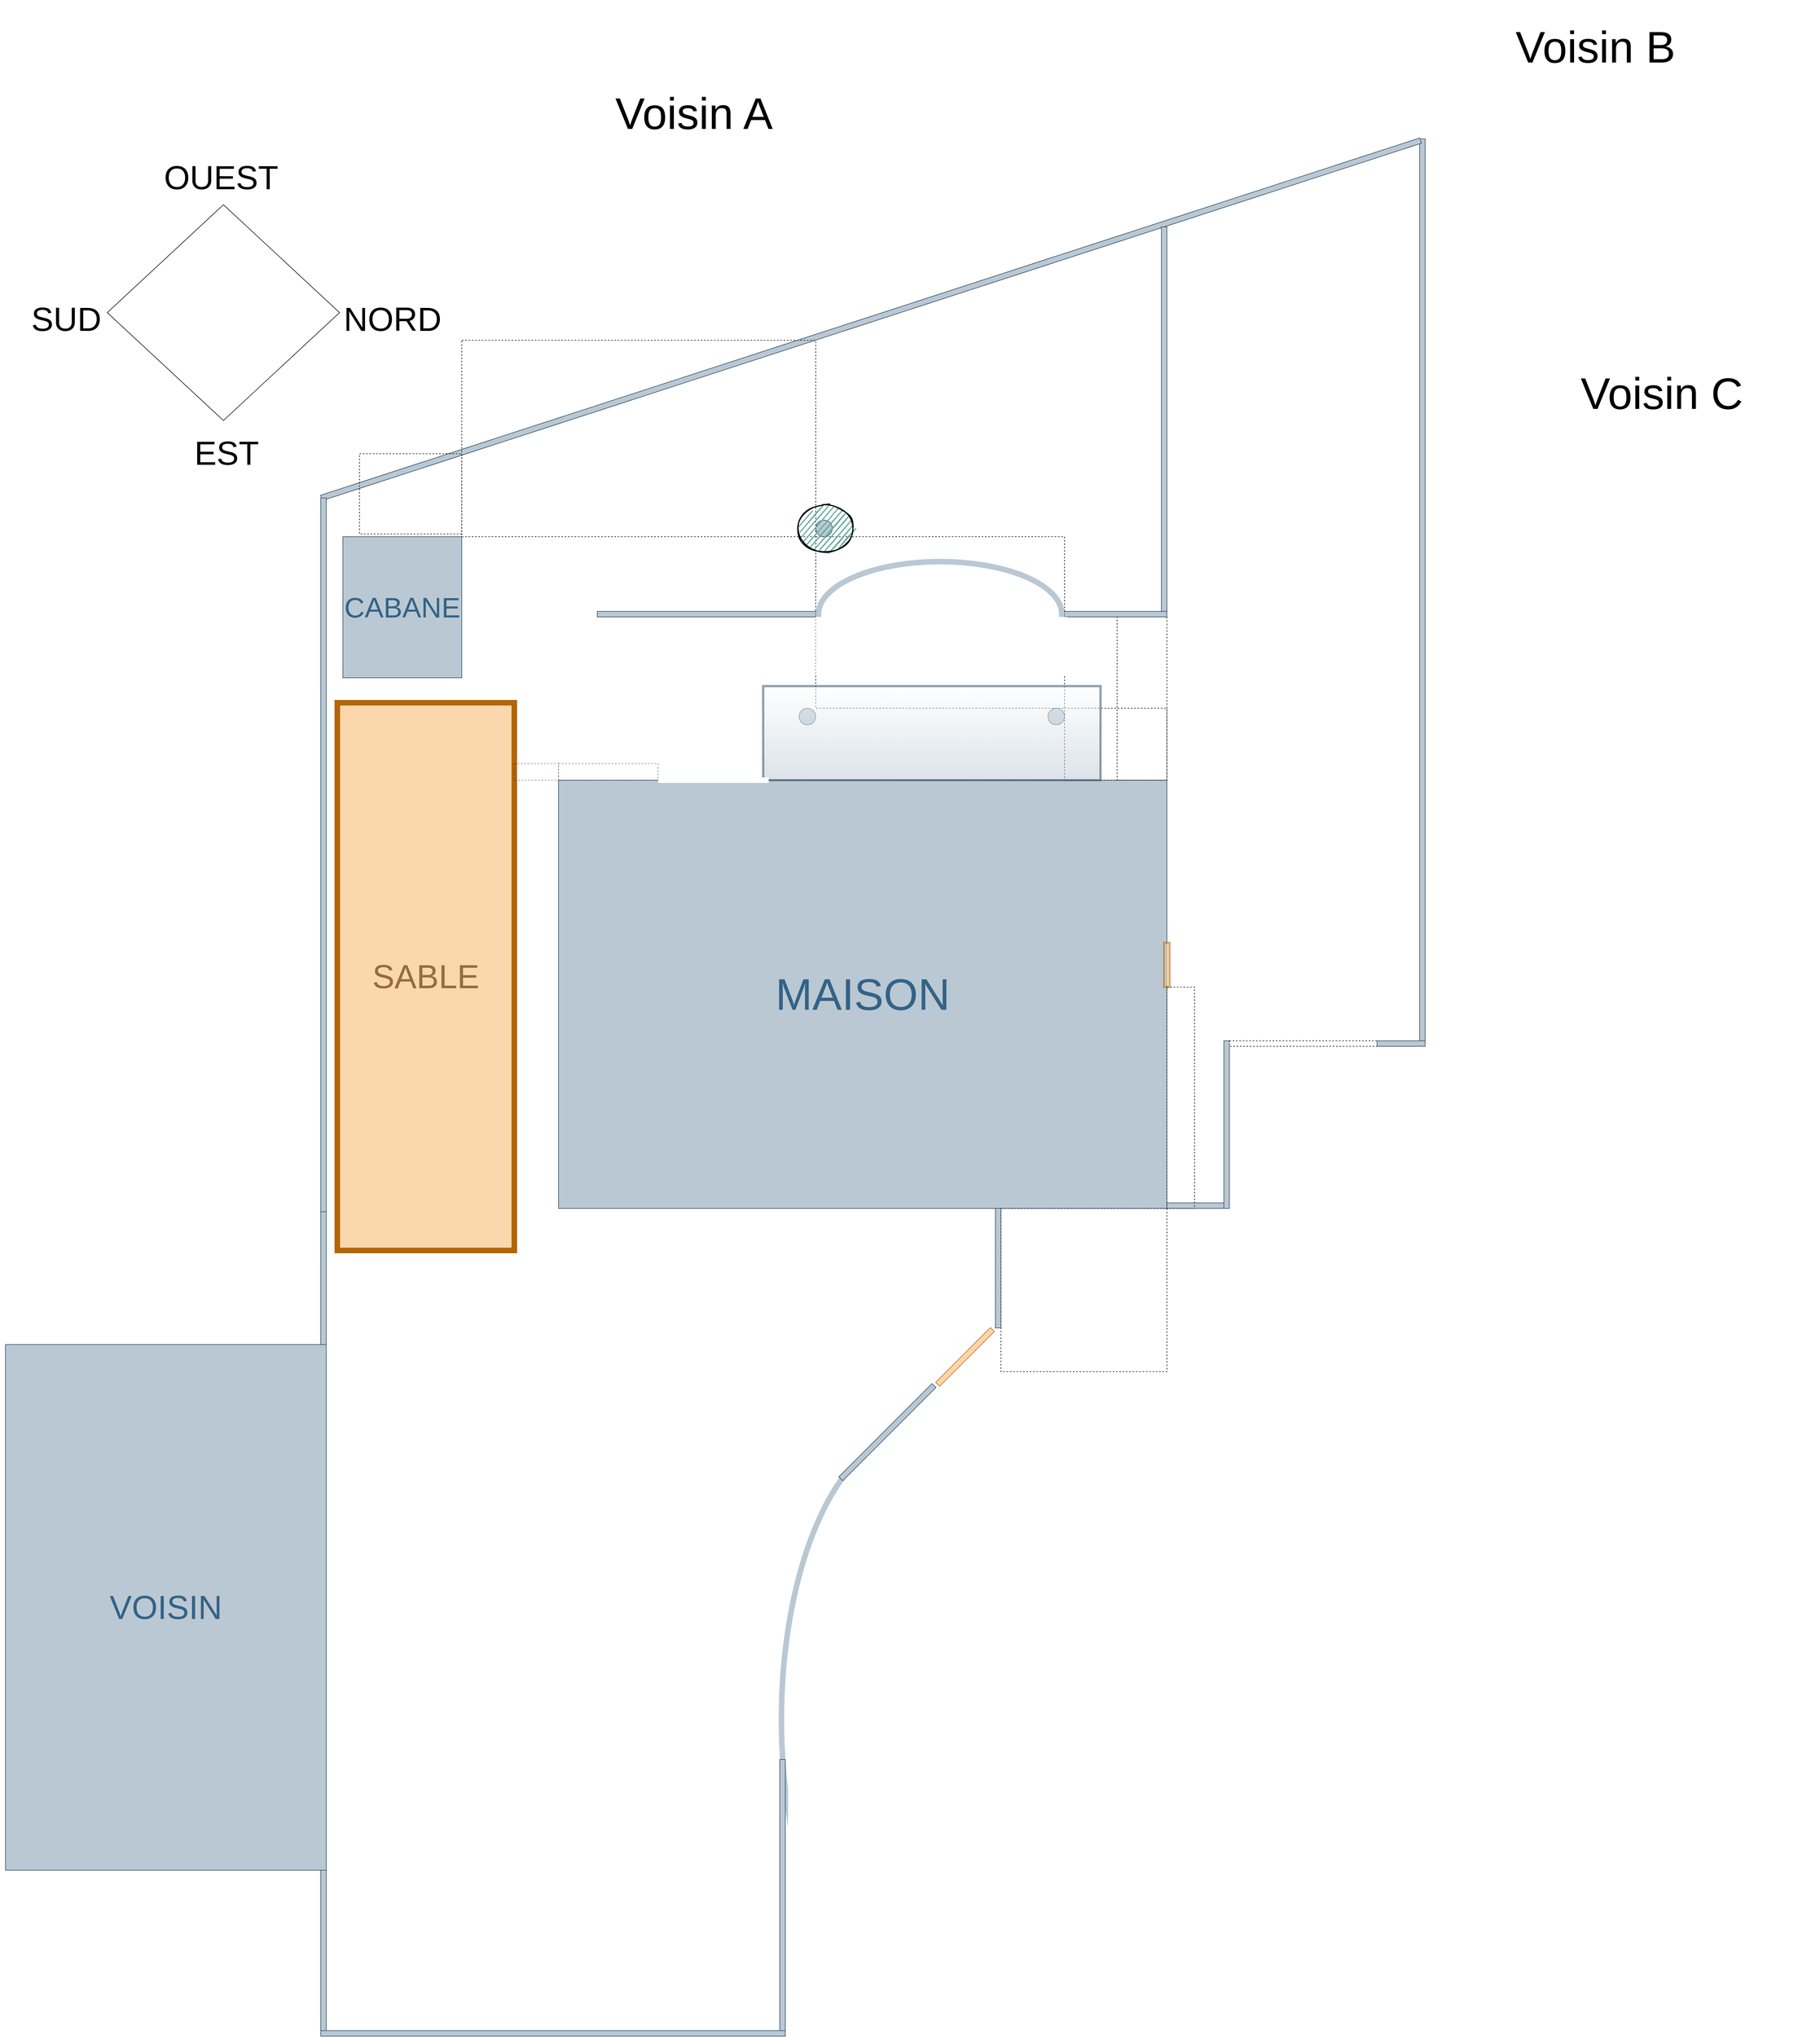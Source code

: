<mxfile version="15.0.3" type="github">
  <diagram id="zNUnhzf_3ryz4yMKdnoP" name="Page-1">
    <mxGraphModel dx="7960" dy="4755" grid="1" gridSize="10" guides="1" tooltips="1" connect="1" arrows="1" fold="1" page="1" pageScale="1" pageWidth="850" pageHeight="1100" math="0" shadow="0">
      <root>
        <mxCell id="0" />
        <mxCell id="1" parent="0" />
        <mxCell id="E6hOL01ywgg8zI464BMU-56" value="" style="ellipse;whiteSpace=wrap;html=1;sketch=0;strokeWidth=10;strokeColor=#BAC8D3;fillColor=none;" parent="1" vertex="1">
          <mxGeometry x="643" y="1503" width="470" height="1030" as="geometry" />
        </mxCell>
        <mxCell id="E6hOL01ywgg8zI464BMU-1" value="&lt;font style=&quot;font-size: 80px&quot; color=&quot;#336387&quot;&gt;MAISON&lt;/font&gt;" style="rounded=0;whiteSpace=wrap;html=1;fillColor=#bac8d3;strokeColor=#23445d;" parent="1" vertex="1">
          <mxGeometry x="240" y="320" width="1100" height="774" as="geometry" />
        </mxCell>
        <mxCell id="E6hOL01ywgg8zI464BMU-12" value="&lt;font style=&quot;font-size: 51px&quot; color=&quot;#336387&quot;&gt;CABANE&lt;/font&gt;" style="rounded=0;whiteSpace=wrap;html=1;fillColor=#bac8d3;strokeColor=#23445d;" parent="1" vertex="1">
          <mxGeometry x="-150" y="-120" width="215" height="255" as="geometry" />
        </mxCell>
        <mxCell id="E6hOL01ywgg8zI464BMU-13" value="" style="rounded=0;whiteSpace=wrap;html=1;fillColor=#bac8d3;strokeColor=#23445d;rotation=0;" parent="1" vertex="1">
          <mxGeometry x="1797" y="-839" width="10" height="1640" as="geometry" />
        </mxCell>
        <mxCell id="E6hOL01ywgg8zI464BMU-14" value="" style="rounded=0;whiteSpace=wrap;html=1;fillColor=#bac8d3;strokeColor=#23445d;rotation=0;" parent="1" vertex="1">
          <mxGeometry x="1443" y="791" width="10" height="303" as="geometry" />
        </mxCell>
        <mxCell id="E6hOL01ywgg8zI464BMU-15" value="" style="rounded=0;whiteSpace=wrap;html=1;fillColor=#bac8d3;strokeColor=#23445d;rotation=0;" parent="1" vertex="1">
          <mxGeometry x="1340" y="1084" width="103" height="10" as="geometry" />
        </mxCell>
        <mxCell id="E6hOL01ywgg8zI464BMU-16" value="" style="rounded=0;whiteSpace=wrap;html=1;rotation=0;dashed=1;" parent="1" vertex="1">
          <mxGeometry x="1453" y="791" width="267" height="10" as="geometry" />
        </mxCell>
        <mxCell id="E6hOL01ywgg8zI464BMU-17" value="" style="rounded=0;whiteSpace=wrap;html=1;fillColor=#bac8d3;strokeColor=#23445d;rotation=0;" parent="1" vertex="1">
          <mxGeometry x="1720" y="791" width="87" height="10" as="geometry" />
        </mxCell>
        <mxCell id="E6hOL01ywgg8zI464BMU-18" value="" style="rounded=0;whiteSpace=wrap;html=1;fillColor=#bac8d3;strokeColor=#23445d;rotation=342;" parent="1" vertex="1">
          <mxGeometry x="-240" y="-518" width="2090" height="10" as="geometry" />
        </mxCell>
        <mxCell id="E6hOL01ywgg8zI464BMU-19" value="" style="ellipse;whiteSpace=wrap;html=1;aspect=fixed;fillColor=#bac8d3;strokeColor=#23445d;" parent="1" vertex="1">
          <mxGeometry x="1125" y="190" width="30" height="30" as="geometry" />
        </mxCell>
        <mxCell id="E6hOL01ywgg8zI464BMU-20" value="" style="rounded=0;whiteSpace=wrap;html=1;dashed=1;fillColor=none;" parent="1" vertex="1">
          <mxGeometry x="1155" y="190" width="185" height="130" as="geometry" />
        </mxCell>
        <mxCell id="E6hOL01ywgg8zI464BMU-21" value="" style="rounded=0;whiteSpace=wrap;html=1;dashed=1;fillColor=none;" parent="1" vertex="1">
          <mxGeometry x="705" y="-120" width="450" height="310" as="geometry" />
        </mxCell>
        <mxCell id="E6hOL01ywgg8zI464BMU-22" value="" style="ellipse;whiteSpace=wrap;html=1;aspect=fixed;fillColor=#bac8d3;strokeColor=#23445d;" parent="1" vertex="1">
          <mxGeometry x="675" y="190" width="30" height="30" as="geometry" />
        </mxCell>
        <mxCell id="E6hOL01ywgg8zI464BMU-23" value="" style="ellipse;whiteSpace=wrap;html=1;aspect=fixed;fillColor=#bac8d3;strokeColor=#23445d;" parent="1" vertex="1">
          <mxGeometry x="705" y="-150" width="30" height="30" as="geometry" />
        </mxCell>
        <mxCell id="E6hOL01ywgg8zI464BMU-24" value="" style="rounded=0;whiteSpace=wrap;html=1;dashed=1;fillColor=none;" parent="1" vertex="1">
          <mxGeometry x="1250" y="25" width="90" height="295" as="geometry" />
        </mxCell>
        <mxCell id="E6hOL01ywgg8zI464BMU-25" value="" style="rounded=0;whiteSpace=wrap;html=1;dashed=1;fillColor=none;" parent="1" vertex="1">
          <mxGeometry x="65" y="-475" width="640" height="355" as="geometry" />
        </mxCell>
        <mxCell id="E6hOL01ywgg8zI464BMU-26" value="" style="rounded=0;whiteSpace=wrap;html=1;dashed=1;fillColor=none;" parent="1" vertex="1">
          <mxGeometry x="-120" y="-270" width="185" height="145" as="geometry" />
        </mxCell>
        <mxCell id="E6hOL01ywgg8zI464BMU-27" value="" style="rounded=0;whiteSpace=wrap;html=1;fillColor=#bac8d3;strokeColor=#23445d;rotation=0;" parent="1" vertex="1">
          <mxGeometry x="-190" y="-190" width="10" height="1290" as="geometry" />
        </mxCell>
        <mxCell id="E6hOL01ywgg8zI464BMU-28" value="" style="rounded=0;whiteSpace=wrap;html=1;fillColor=#bac8d3;strokeColor=#23445d;rotation=0;" parent="1" vertex="1">
          <mxGeometry x="1155" y="15" width="185" height="10" as="geometry" />
        </mxCell>
        <mxCell id="E6hOL01ywgg8zI464BMU-31" value="" style="rounded=0;whiteSpace=wrap;html=1;fillColor=#bac8d3;strokeColor=#23445d;rotation=0;" parent="1" vertex="1">
          <mxGeometry x="310" y="15" width="395" height="10" as="geometry" />
        </mxCell>
        <mxCell id="E6hOL01ywgg8zI464BMU-33" value="" style="ellipse;whiteSpace=wrap;html=1;sketch=0;strokeWidth=10;strokeColor=#BAC8D3;fillColor=none;" parent="1" vertex="1">
          <mxGeometry x="710" y="-75" width="440" height="190" as="geometry" />
        </mxCell>
        <mxCell id="E6hOL01ywgg8zI464BMU-34" value="" style="rounded=0;whiteSpace=wrap;html=1;sketch=0;strokeWidth=10;strokeColor=none;" parent="1" vertex="1">
          <mxGeometry x="705" y="25" width="455" height="105" as="geometry" />
        </mxCell>
        <mxCell id="E6hOL01ywgg8zI464BMU-36" value="" style="rounded=0;whiteSpace=wrap;html=1;fillColor=#bac8d3;strokeColor=#23445d;rotation=0;" parent="1" vertex="1">
          <mxGeometry x="1330" y="-680" width="10" height="695" as="geometry" />
        </mxCell>
        <mxCell id="E6hOL01ywgg8zI464BMU-37" value="" style="ellipse;whiteSpace=wrap;html=1;strokeWidth=2;fillWeight=2;hachureGap=8;fillStyle=dots;sketch=1;fillColor=#67AB9F;" parent="1" vertex="1">
          <mxGeometry x="670" y="-177.5" width="105" height="85" as="geometry" />
        </mxCell>
        <mxCell id="E6hOL01ywgg8zI464BMU-38" value="&lt;font style=&quot;font-size: 60px&quot; color=&quot;#336387&quot;&gt;VOISIN&lt;/font&gt;" style="rounded=0;whiteSpace=wrap;html=1;fillColor=#bac8d3;strokeColor=#23445d;" parent="1" vertex="1">
          <mxGeometry x="-760" y="1340" width="580" height="950" as="geometry" />
        </mxCell>
        <mxCell id="E6hOL01ywgg8zI464BMU-39" value="" style="rounded=0;whiteSpace=wrap;html=1;fillColor=#bac8d3;strokeColor=#23445d;rotation=0;" parent="1" vertex="1">
          <mxGeometry x="-190" y="1100" width="10" height="240" as="geometry" />
        </mxCell>
        <mxCell id="E6hOL01ywgg8zI464BMU-40" value="" style="rounded=0;whiteSpace=wrap;html=1;fillColor=#bac8d3;strokeColor=#23445d;gradientColor=#ffffff;gradientDirection=north;opacity=50;strokeWidth=4;" parent="1" vertex="1">
          <mxGeometry x="610" y="150" width="610" height="170" as="geometry" />
        </mxCell>
        <mxCell id="E6hOL01ywgg8zI464BMU-41" value="" style="rounded=0;whiteSpace=wrap;html=1;sketch=0;strokeWidth=4;gradientDirection=north;strokeColor=none;" parent="1" vertex="1">
          <mxGeometry x="420" y="315" width="200" height="10" as="geometry" />
        </mxCell>
        <mxCell id="E6hOL01ywgg8zI464BMU-42" value="" style="rounded=0;whiteSpace=wrap;html=1;sketch=0;strokeWidth=1;gradientDirection=north;opacity=50;dashed=1;fillColor=none;" parent="1" vertex="1">
          <mxGeometry x="240" y="290" width="180" height="30" as="geometry" />
        </mxCell>
        <mxCell id="E6hOL01ywgg8zI464BMU-43" value="" style="rounded=0;whiteSpace=wrap;html=1;sketch=0;strokeColor=#b46504;strokeWidth=4;fillColor=#fad7ac;gradientDirection=north;opacity=50;" parent="1" vertex="1">
          <mxGeometry x="1335" y="614" width="10" height="80" as="geometry" />
        </mxCell>
        <mxCell id="E6hOL01ywgg8zI464BMU-44" value="" style="rounded=0;whiteSpace=wrap;html=1;dashed=1;fillColor=none;" parent="1" vertex="1">
          <mxGeometry x="1340" y="694" width="50" height="400" as="geometry" />
        </mxCell>
        <mxCell id="E6hOL01ywgg8zI464BMU-47" value="&lt;font style=&quot;font-size: 60px&quot; color=&quot;#966B42&quot;&gt;SABLE&lt;/font&gt;" style="rounded=0;whiteSpace=wrap;html=1;fillColor=#fad7ac;strokeColor=#b46504;strokeWidth=10;" parent="1" vertex="1">
          <mxGeometry x="-160" y="180" width="320" height="990" as="geometry" />
        </mxCell>
        <mxCell id="E6hOL01ywgg8zI464BMU-48" value="" style="rounded=0;whiteSpace=wrap;html=1;sketch=0;strokeWidth=1;gradientDirection=north;opacity=50;dashed=1;fillColor=none;" parent="1" vertex="1">
          <mxGeometry x="160" y="290" width="80" height="30" as="geometry" />
        </mxCell>
        <mxCell id="E6hOL01ywgg8zI464BMU-49" value="" style="rounded=0;whiteSpace=wrap;html=1;fillColor=#bac8d3;strokeColor=#23445d;rotation=0;" parent="1" vertex="1">
          <mxGeometry x="-190" y="2290" width="10" height="290" as="geometry" />
        </mxCell>
        <mxCell id="E6hOL01ywgg8zI464BMU-50" value="" style="rounded=0;whiteSpace=wrap;html=1;fillColor=#bac8d3;strokeColor=#23445d;rotation=0;" parent="1" vertex="1">
          <mxGeometry x="-190" y="2580" width="840" height="10" as="geometry" />
        </mxCell>
        <mxCell id="E6hOL01ywgg8zI464BMU-52" value="" style="rounded=0;whiteSpace=wrap;html=1;fillColor=#bac8d3;strokeColor=#23445d;rotation=0;" parent="1" vertex="1">
          <mxGeometry x="1030" y="1094" width="10" height="216" as="geometry" />
        </mxCell>
        <mxCell id="E6hOL01ywgg8zI464BMU-53" value="" style="rounded=0;whiteSpace=wrap;html=1;dashed=1;fillColor=none;" parent="1" vertex="1">
          <mxGeometry x="1040" y="1094" width="300" height="295" as="geometry" />
        </mxCell>
        <mxCell id="E6hOL01ywgg8zI464BMU-54" value="" style="rounded=0;whiteSpace=wrap;html=1;fillColor=#bac8d3;strokeColor=#23445d;rotation=0;" parent="1" vertex="1">
          <mxGeometry x="640" y="2090" width="10" height="490" as="geometry" />
        </mxCell>
        <mxCell id="E6hOL01ywgg8zI464BMU-57" value="" style="rounded=0;whiteSpace=wrap;html=1;dashed=1;sketch=0;strokeWidth=10;gradientDirection=north;strokeColor=none;" parent="1" vertex="1">
          <mxGeometry x="655" y="1960" width="505" height="630" as="geometry" />
        </mxCell>
        <mxCell id="E6hOL01ywgg8zI464BMU-58" value="" style="rounded=0;whiteSpace=wrap;html=1;dashed=1;sketch=0;strokeWidth=10;gradientDirection=north;strokeColor=none;" parent="1" vertex="1">
          <mxGeometry x="760" y="1470" width="505" height="630" as="geometry" />
        </mxCell>
        <mxCell id="E6hOL01ywgg8zI464BMU-59" value="" style="rounded=0;whiteSpace=wrap;html=1;fillColor=#bac8d3;strokeColor=#23445d;rotation=45;" parent="1" vertex="1">
          <mxGeometry x="829.64" y="1379.14" width="10" height="238.43" as="geometry" />
        </mxCell>
        <mxCell id="E6hOL01ywgg8zI464BMU-60" value="" style="rounded=0;whiteSpace=wrap;html=1;fillColor=#fad7ac;strokeColor=#b46504;rotation=45;" parent="1" vertex="1">
          <mxGeometry x="970" y="1292.43" width="10" height="140" as="geometry" />
        </mxCell>
        <mxCell id="_qn_1z8iGBgsB7GB07yJ-1" value="&lt;font style=&quot;font-size: 80px&quot;&gt;Voisin A&lt;/font&gt;" style="text;html=1;strokeColor=none;fillColor=none;align=center;verticalAlign=middle;whiteSpace=wrap;rounded=0;" vertex="1" parent="1">
          <mxGeometry x="200" y="-970" width="570" height="170" as="geometry" />
        </mxCell>
        <mxCell id="_qn_1z8iGBgsB7GB07yJ-2" value="&lt;font style=&quot;font-size: 80px&quot;&gt;Voisin B&lt;/font&gt;" style="text;html=1;strokeColor=none;fillColor=none;align=center;verticalAlign=middle;whiteSpace=wrap;rounded=0;" vertex="1" parent="1">
          <mxGeometry x="1830" y="-1090" width="570" height="170" as="geometry" />
        </mxCell>
        <mxCell id="_qn_1z8iGBgsB7GB07yJ-3" value="&lt;font style=&quot;font-size: 80px&quot;&gt;Voisin C&lt;/font&gt;" style="text;html=1;strokeColor=none;fillColor=none;align=center;verticalAlign=middle;whiteSpace=wrap;rounded=0;" vertex="1" parent="1">
          <mxGeometry x="1950" y="-464" width="570" height="170" as="geometry" />
        </mxCell>
        <mxCell id="_qn_1z8iGBgsB7GB07yJ-5" value="" style="rhombus;whiteSpace=wrap;html=1;" vertex="1" parent="1">
          <mxGeometry x="-576" y="-720" width="420" height="390" as="geometry" />
        </mxCell>
        <mxCell id="_qn_1z8iGBgsB7GB07yJ-7" value="&lt;font style=&quot;font-size: 60px&quot;&gt;SUD&lt;/font&gt;" style="text;html=1;strokeColor=none;fillColor=none;align=center;verticalAlign=middle;whiteSpace=wrap;rounded=0;" vertex="1" parent="1">
          <mxGeometry x="-770" y="-562" width="240" height="98" as="geometry" />
        </mxCell>
        <mxCell id="_qn_1z8iGBgsB7GB07yJ-8" value="&lt;font style=&quot;font-size: 60px&quot;&gt;EST&lt;/font&gt;" style="text;html=1;strokeColor=none;fillColor=none;align=center;verticalAlign=middle;whiteSpace=wrap;rounded=0;" vertex="1" parent="1">
          <mxGeometry x="-480" y="-320" width="240" height="98" as="geometry" />
        </mxCell>
        <mxCell id="_qn_1z8iGBgsB7GB07yJ-9" value="&lt;font style=&quot;font-size: 60px&quot;&gt;OUEST&lt;/font&gt;" style="text;html=1;strokeColor=none;fillColor=none;align=center;verticalAlign=middle;whiteSpace=wrap;rounded=0;" vertex="1" parent="1">
          <mxGeometry x="-490" y="-818" width="240" height="98" as="geometry" />
        </mxCell>
        <mxCell id="_qn_1z8iGBgsB7GB07yJ-10" value="&lt;font style=&quot;font-size: 60px&quot;&gt;NORD&lt;/font&gt;" style="text;html=1;strokeColor=none;fillColor=none;align=center;verticalAlign=middle;whiteSpace=wrap;rounded=0;" vertex="1" parent="1">
          <mxGeometry x="-180" y="-562" width="240" height="98" as="geometry" />
        </mxCell>
      </root>
    </mxGraphModel>
  </diagram>
</mxfile>
